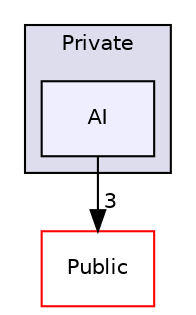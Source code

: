 digraph "Private/AI" {
  compound=true
  node [ fontsize="10", fontname="Helvetica"];
  edge [ labelfontsize="10", labelfontname="Helvetica"];
  subgraph clusterdir_35c78bd82561c35c5219d95d68bccf96 {
    graph [ bgcolor="#ddddee", pencolor="black", label="Private" fontname="Helvetica", fontsize="10", URL="dir_35c78bd82561c35c5219d95d68bccf96.html"]
  dir_3f110d4476ecb48e45bc372b9dd3970d [shape=box, label="AI", style="filled", fillcolor="#eeeeff", pencolor="black", URL="dir_3f110d4476ecb48e45bc372b9dd3970d.html"];
  }
  dir_feff140f4a693dc5833fe8f00989f54b [shape=box label="Public" fillcolor="white" style="filled" color="red" URL="dir_feff140f4a693dc5833fe8f00989f54b.html"];
  dir_3f110d4476ecb48e45bc372b9dd3970d->dir_feff140f4a693dc5833fe8f00989f54b [headlabel="3", labeldistance=1.5 headhref="dir_000001_000006.html"];
}

